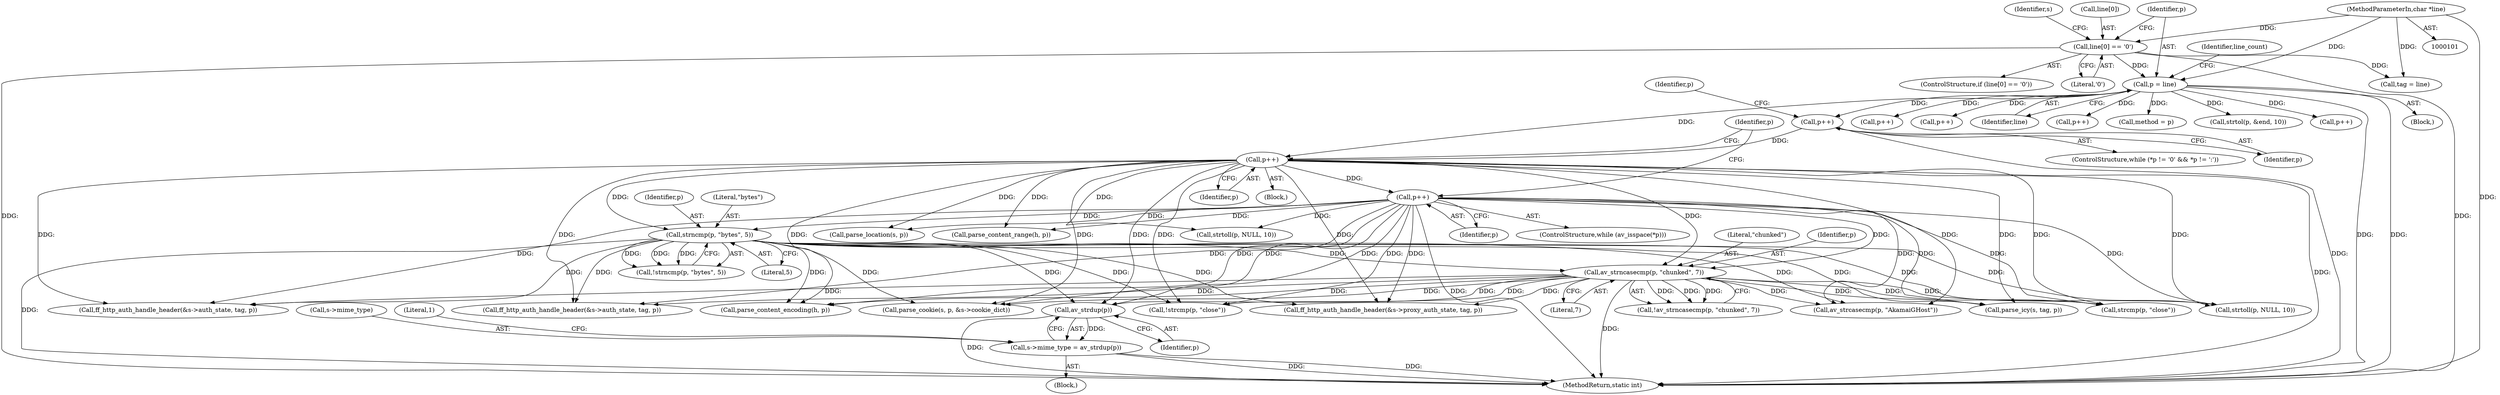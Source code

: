 digraph "0_FFmpeg_2a05c8f813de6f2278827734bf8102291e7484aa_7@API" {
"1000611" [label="(Call,av_strdup(p))"];
"1000397" [label="(Call,p++)"];
"1000381" [label="(Call,p++)"];
"1000145" [label="(Call,p = line)"];
"1000132" [label="(Call,line[0] == '\0')"];
"1000103" [label="(MethodParameterIn,char *line)"];
"1000403" [label="(Call,p++)"];
"1000466" [label="(Call,strncmp(p, \"bytes\", 5))"];
"1000490" [label="(Call,av_strncasecmp(p, \"chunked\", 7))"];
"1000607" [label="(Call,s->mime_type = av_strdup(p))"];
"1000106" [label="(Block,)"];
"1000140" [label="(Identifier,s)"];
"1000397" [label="(Call,p++)"];
"1000381" [label="(Call,p++)"];
"1000146" [label="(Identifier,p)"];
"1000394" [label="(Call,tag = line)"];
"1000465" [label="(Call,!strncmp(p, \"bytes\", 5))"];
"1000541" [label="(Call,ff_http_auth_handle_header(&s->proxy_auth_state, tag, p))"];
"1000686" [label="(MethodReturn,static int)"];
"1000169" [label="(Call,p++)"];
"1000403" [label="(Call,p++)"];
"1000685" [label="(Literal,1)"];
"1000513" [label="(Call,ff_http_auth_handle_header(&s->auth_state, tag, p))"];
"1000415" [label="(Call,parse_location(s, p))"];
"1000660" [label="(Call,parse_icy(s, tag, p))"];
"1000332" [label="(Call,p++)"];
"1000375" [label="(Identifier,p)"];
"1000493" [label="(Literal,7)"];
"1000147" [label="(Identifier,line)"];
"1000173" [label="(Call,p++)"];
"1000527" [label="(Call,ff_http_auth_handle_header(&s->auth_state, tag, p))"];
"1000398" [label="(Identifier,p)"];
"1000158" [label="(Call,method = p)"];
"1000489" [label="(Call,!av_strncasecmp(p, \"chunked\", 7))"];
"1000133" [label="(Call,line[0])"];
"1000466" [label="(Call,strncmp(p, \"bytes\", 5))"];
"1000344" [label="(Call,strtol(p, &end, 10))"];
"1000338" [label="(Call,p++)"];
"1000404" [label="(Identifier,p)"];
"1000103" [label="(MethodParameterIn,char *line)"];
"1000468" [label="(Literal,\"bytes\")"];
"1000491" [label="(Identifier,p)"];
"1000602" [label="(Block,)"];
"1000557" [label="(Call,strcmp(p, \"close\"))"];
"1000150" [label="(Identifier,line_count)"];
"1000131" [label="(ControlStructure,if (line[0] == '\0'))"];
"1000136" [label="(Literal,'\0')"];
"1000454" [label="(Call,parse_content_range(h, p))"];
"1000621" [label="(Call,parse_cookie(s, p, &s->cookie_dict))"];
"1000607" [label="(Call,s->mime_type = av_strdup(p))"];
"1000469" [label="(Literal,5)"];
"1000492" [label="(Literal,\"chunked\")"];
"1000490" [label="(Call,av_strncasecmp(p, \"chunked\", 7))"];
"1000644" [label="(Call,strtoll(p, NULL, 10))"];
"1000402" [label="(Identifier,p)"];
"1000612" [label="(Identifier,p)"];
"1000574" [label="(Call,av_strcasecmp(p, \"AkamaiGHost\"))"];
"1000371" [label="(ControlStructure,while (*p != '\0' && *p != ':'))"];
"1000556" [label="(Call,!strcmp(p, \"close\"))"];
"1000467" [label="(Identifier,p)"];
"1000370" [label="(Block,)"];
"1000382" [label="(Identifier,p)"];
"1000132" [label="(Call,line[0] == '\0')"];
"1000399" [label="(ControlStructure,while (av_isspace(*p)))"];
"1000608" [label="(Call,s->mime_type)"];
"1000611" [label="(Call,av_strdup(p))"];
"1000443" [label="(Call,strtoll(p, NULL, 10))"];
"1000678" [label="(Call,parse_content_encoding(h, p))"];
"1000145" [label="(Call,p = line)"];
"1000611" -> "1000607"  [label="AST: "];
"1000611" -> "1000612"  [label="CFG: "];
"1000612" -> "1000611"  [label="AST: "];
"1000607" -> "1000611"  [label="CFG: "];
"1000611" -> "1000686"  [label="DDG: "];
"1000611" -> "1000607"  [label="DDG: "];
"1000397" -> "1000611"  [label="DDG: "];
"1000403" -> "1000611"  [label="DDG: "];
"1000466" -> "1000611"  [label="DDG: "];
"1000490" -> "1000611"  [label="DDG: "];
"1000397" -> "1000370"  [label="AST: "];
"1000397" -> "1000398"  [label="CFG: "];
"1000398" -> "1000397"  [label="AST: "];
"1000402" -> "1000397"  [label="CFG: "];
"1000397" -> "1000686"  [label="DDG: "];
"1000381" -> "1000397"  [label="DDG: "];
"1000145" -> "1000397"  [label="DDG: "];
"1000397" -> "1000403"  [label="DDG: "];
"1000397" -> "1000415"  [label="DDG: "];
"1000397" -> "1000443"  [label="DDG: "];
"1000397" -> "1000454"  [label="DDG: "];
"1000397" -> "1000466"  [label="DDG: "];
"1000397" -> "1000490"  [label="DDG: "];
"1000397" -> "1000513"  [label="DDG: "];
"1000397" -> "1000527"  [label="DDG: "];
"1000397" -> "1000541"  [label="DDG: "];
"1000397" -> "1000556"  [label="DDG: "];
"1000397" -> "1000557"  [label="DDG: "];
"1000397" -> "1000574"  [label="DDG: "];
"1000397" -> "1000621"  [label="DDG: "];
"1000397" -> "1000644"  [label="DDG: "];
"1000397" -> "1000660"  [label="DDG: "];
"1000397" -> "1000678"  [label="DDG: "];
"1000381" -> "1000371"  [label="AST: "];
"1000381" -> "1000382"  [label="CFG: "];
"1000382" -> "1000381"  [label="AST: "];
"1000375" -> "1000381"  [label="CFG: "];
"1000381" -> "1000686"  [label="DDG: "];
"1000145" -> "1000381"  [label="DDG: "];
"1000145" -> "1000106"  [label="AST: "];
"1000145" -> "1000147"  [label="CFG: "];
"1000146" -> "1000145"  [label="AST: "];
"1000147" -> "1000145"  [label="AST: "];
"1000150" -> "1000145"  [label="CFG: "];
"1000145" -> "1000686"  [label="DDG: "];
"1000145" -> "1000686"  [label="DDG: "];
"1000132" -> "1000145"  [label="DDG: "];
"1000103" -> "1000145"  [label="DDG: "];
"1000145" -> "1000158"  [label="DDG: "];
"1000145" -> "1000169"  [label="DDG: "];
"1000145" -> "1000173"  [label="DDG: "];
"1000145" -> "1000332"  [label="DDG: "];
"1000145" -> "1000338"  [label="DDG: "];
"1000145" -> "1000344"  [label="DDG: "];
"1000132" -> "1000131"  [label="AST: "];
"1000132" -> "1000136"  [label="CFG: "];
"1000133" -> "1000132"  [label="AST: "];
"1000136" -> "1000132"  [label="AST: "];
"1000140" -> "1000132"  [label="CFG: "];
"1000146" -> "1000132"  [label="CFG: "];
"1000132" -> "1000686"  [label="DDG: "];
"1000132" -> "1000686"  [label="DDG: "];
"1000103" -> "1000132"  [label="DDG: "];
"1000132" -> "1000394"  [label="DDG: "];
"1000103" -> "1000101"  [label="AST: "];
"1000103" -> "1000686"  [label="DDG: "];
"1000103" -> "1000394"  [label="DDG: "];
"1000403" -> "1000399"  [label="AST: "];
"1000403" -> "1000404"  [label="CFG: "];
"1000404" -> "1000403"  [label="AST: "];
"1000402" -> "1000403"  [label="CFG: "];
"1000403" -> "1000686"  [label="DDG: "];
"1000403" -> "1000415"  [label="DDG: "];
"1000403" -> "1000443"  [label="DDG: "];
"1000403" -> "1000454"  [label="DDG: "];
"1000403" -> "1000466"  [label="DDG: "];
"1000403" -> "1000490"  [label="DDG: "];
"1000403" -> "1000513"  [label="DDG: "];
"1000403" -> "1000527"  [label="DDG: "];
"1000403" -> "1000541"  [label="DDG: "];
"1000403" -> "1000556"  [label="DDG: "];
"1000403" -> "1000557"  [label="DDG: "];
"1000403" -> "1000574"  [label="DDG: "];
"1000403" -> "1000621"  [label="DDG: "];
"1000403" -> "1000644"  [label="DDG: "];
"1000403" -> "1000660"  [label="DDG: "];
"1000403" -> "1000678"  [label="DDG: "];
"1000466" -> "1000465"  [label="AST: "];
"1000466" -> "1000469"  [label="CFG: "];
"1000467" -> "1000466"  [label="AST: "];
"1000468" -> "1000466"  [label="AST: "];
"1000469" -> "1000466"  [label="AST: "];
"1000465" -> "1000466"  [label="CFG: "];
"1000466" -> "1000686"  [label="DDG: "];
"1000466" -> "1000465"  [label="DDG: "];
"1000466" -> "1000465"  [label="DDG: "];
"1000466" -> "1000465"  [label="DDG: "];
"1000466" -> "1000490"  [label="DDG: "];
"1000466" -> "1000513"  [label="DDG: "];
"1000466" -> "1000527"  [label="DDG: "];
"1000466" -> "1000541"  [label="DDG: "];
"1000466" -> "1000556"  [label="DDG: "];
"1000466" -> "1000557"  [label="DDG: "];
"1000466" -> "1000574"  [label="DDG: "];
"1000466" -> "1000621"  [label="DDG: "];
"1000466" -> "1000644"  [label="DDG: "];
"1000466" -> "1000660"  [label="DDG: "];
"1000466" -> "1000678"  [label="DDG: "];
"1000490" -> "1000489"  [label="AST: "];
"1000490" -> "1000493"  [label="CFG: "];
"1000491" -> "1000490"  [label="AST: "];
"1000492" -> "1000490"  [label="AST: "];
"1000493" -> "1000490"  [label="AST: "];
"1000489" -> "1000490"  [label="CFG: "];
"1000490" -> "1000686"  [label="DDG: "];
"1000490" -> "1000489"  [label="DDG: "];
"1000490" -> "1000489"  [label="DDG: "];
"1000490" -> "1000489"  [label="DDG: "];
"1000490" -> "1000513"  [label="DDG: "];
"1000490" -> "1000527"  [label="DDG: "];
"1000490" -> "1000541"  [label="DDG: "];
"1000490" -> "1000556"  [label="DDG: "];
"1000490" -> "1000557"  [label="DDG: "];
"1000490" -> "1000574"  [label="DDG: "];
"1000490" -> "1000621"  [label="DDG: "];
"1000490" -> "1000644"  [label="DDG: "];
"1000490" -> "1000660"  [label="DDG: "];
"1000490" -> "1000678"  [label="DDG: "];
"1000607" -> "1000602"  [label="AST: "];
"1000608" -> "1000607"  [label="AST: "];
"1000685" -> "1000607"  [label="CFG: "];
"1000607" -> "1000686"  [label="DDG: "];
"1000607" -> "1000686"  [label="DDG: "];
}
